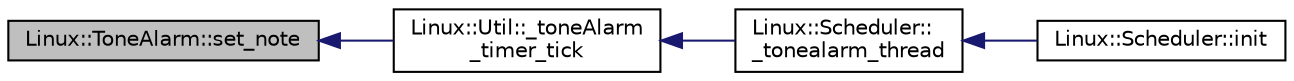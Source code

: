 digraph "Linux::ToneAlarm::set_note"
{
 // INTERACTIVE_SVG=YES
  edge [fontname="Helvetica",fontsize="10",labelfontname="Helvetica",labelfontsize="10"];
  node [fontname="Helvetica",fontsize="10",shape=record];
  rankdir="LR";
  Node1 [label="Linux::ToneAlarm::set_note",height=0.2,width=0.4,color="black", fillcolor="grey75", style="filled", fontcolor="black"];
  Node1 -> Node2 [dir="back",color="midnightblue",fontsize="10",style="solid",fontname="Helvetica"];
  Node2 [label="Linux::Util::_toneAlarm\l_timer_tick",height=0.2,width=0.4,color="black", fillcolor="white", style="filled",URL="$classLinux_1_1Util.html#a0fa44607a6a7031ff079037d769c7e0f"];
  Node2 -> Node3 [dir="back",color="midnightblue",fontsize="10",style="solid",fontname="Helvetica"];
  Node3 [label="Linux::Scheduler::\l_tonealarm_thread",height=0.2,width=0.4,color="black", fillcolor="white", style="filled",URL="$classLinux_1_1Scheduler.html#a9867b197e15d289b6c319ea6ca658eb7"];
  Node3 -> Node4 [dir="back",color="midnightblue",fontsize="10",style="solid",fontname="Helvetica"];
  Node4 [label="Linux::Scheduler::init",height=0.2,width=0.4,color="black", fillcolor="white", style="filled",URL="$classLinux_1_1Scheduler.html#a58e61fba523c82d8c0f7f26f4e1b0ff8"];
}

